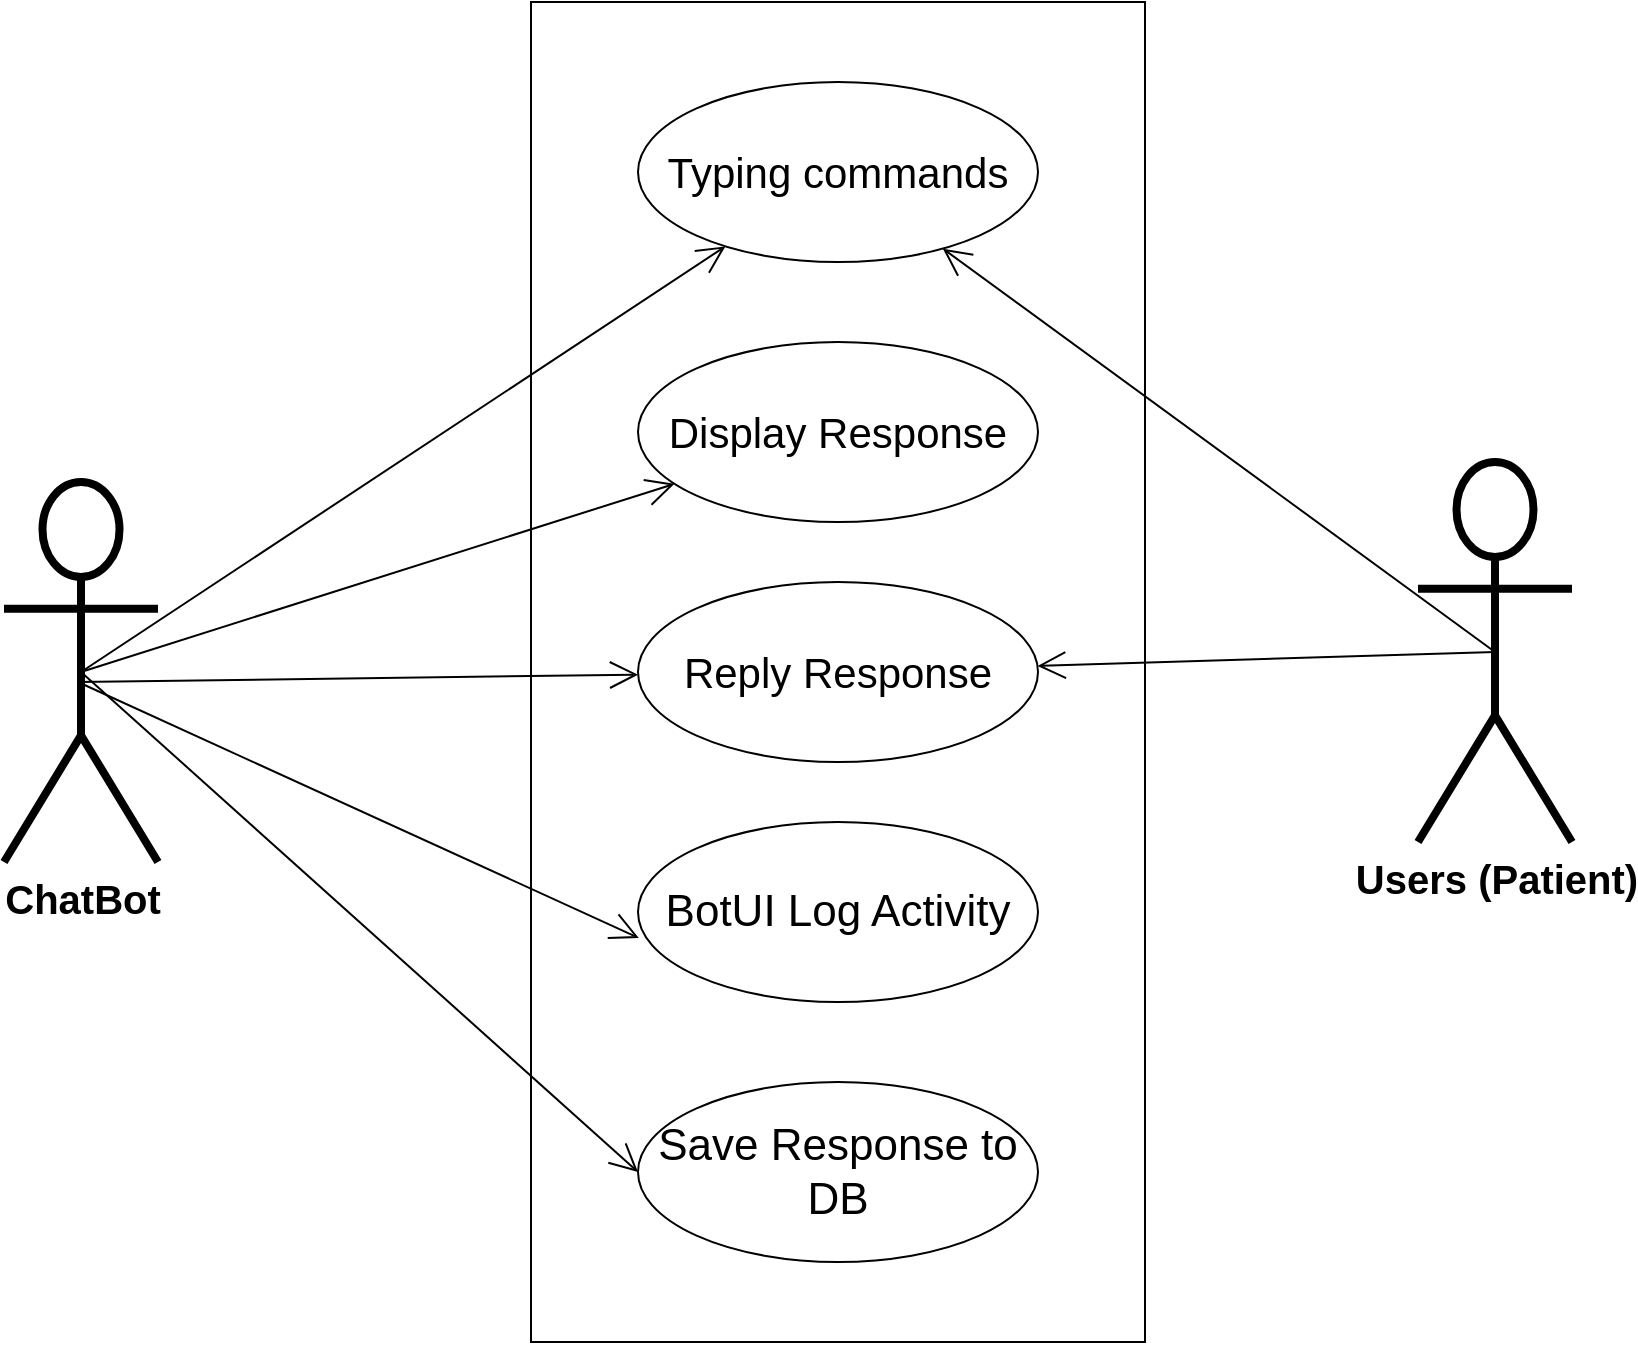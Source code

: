 <mxfile version="13.9.9" type="device"><diagram name="Page-1" id="e7e014a7-5840-1c2e-5031-d8a46d1fe8dd"><mxGraphModel dx="1724" dy="1673" grid="1" gridSize="10" guides="1" tooltips="1" connect="1" arrows="1" fold="1" page="1" pageScale="1" pageWidth="1169" pageHeight="826" background="#ffffff" math="0" shadow="0"><root><mxCell id="0"/><mxCell id="1" parent="0"/><mxCell id="Z_jNvDClnr_WPML_4qG5-42" value="" style="rounded=0;whiteSpace=wrap;html=1;" vertex="1" parent="1"><mxGeometry x="1546.5" y="60" width="307" height="670" as="geometry"/></mxCell><mxCell id="Z_jNvDClnr_WPML_4qG5-41" value="&lt;font size=&quot;1&quot;&gt;&lt;b style=&quot;font-size: 20px&quot;&gt;ChatBot&lt;/b&gt;&lt;/font&gt;" style="shape=umlActor;verticalLabelPosition=bottom;verticalAlign=top;html=1;strokeWidth=4;" vertex="1" parent="1"><mxGeometry x="1283" y="300" width="77" height="190" as="geometry"/></mxCell><mxCell id="Z_jNvDClnr_WPML_4qG5-43" value="&lt;font style=&quot;font-size: 21px&quot;&gt;Typing commands&lt;/font&gt;" style="ellipse;whiteSpace=wrap;html=1;" vertex="1" parent="1"><mxGeometry x="1600" y="100" width="200" height="90" as="geometry"/></mxCell><mxCell id="Z_jNvDClnr_WPML_4qG5-46" value="&lt;span style=&quot;font-size: 20px&quot;&gt;&lt;b&gt;Users (Patient)&lt;/b&gt;&lt;/span&gt;" style="shape=umlActor;verticalLabelPosition=bottom;verticalAlign=top;html=1;strokeWidth=4;" vertex="1" parent="1"><mxGeometry x="1990" y="290" width="77" height="190" as="geometry"/></mxCell><mxCell id="Z_jNvDClnr_WPML_4qG5-47" value="&lt;font style=&quot;font-size: 21px&quot;&gt;Display Response&lt;/font&gt;" style="ellipse;whiteSpace=wrap;html=1;" vertex="1" parent="1"><mxGeometry x="1600" y="230" width="200" height="90" as="geometry"/></mxCell><mxCell id="Z_jNvDClnr_WPML_4qG5-48" value="&lt;font style=&quot;font-size: 22px&quot;&gt;BotUI Log Activity&lt;/font&gt;" style="ellipse;whiteSpace=wrap;html=1;" vertex="1" parent="1"><mxGeometry x="1600" y="470" width="200" height="90" as="geometry"/></mxCell><mxCell id="Z_jNvDClnr_WPML_4qG5-49" value="&lt;font style=&quot;font-size: 22px&quot;&gt;Save Response to DB&lt;/font&gt;" style="ellipse;whiteSpace=wrap;html=1;" vertex="1" parent="1"><mxGeometry x="1600" y="600" width="200" height="90" as="geometry"/></mxCell><mxCell id="Z_jNvDClnr_WPML_4qG5-50" value="&lt;font style=&quot;font-size: 21px&quot;&gt;Reply Response&lt;/font&gt;" style="ellipse;whiteSpace=wrap;html=1;" vertex="1" parent="1"><mxGeometry x="1600" y="350" width="200" height="90" as="geometry"/></mxCell><mxCell id="Z_jNvDClnr_WPML_4qG5-53" value="" style="endArrow=open;endFill=1;endSize=12;html=1;exitX=0.5;exitY=0.5;exitDx=0;exitDy=0;exitPerimeter=0;" edge="1" parent="1" source="Z_jNvDClnr_WPML_4qG5-41" target="Z_jNvDClnr_WPML_4qG5-43"><mxGeometry width="160" relative="1" as="geometry"><mxPoint x="1590" y="440" as="sourcePoint"/><mxPoint x="1750" y="440" as="targetPoint"/></mxGeometry></mxCell><mxCell id="Z_jNvDClnr_WPML_4qG5-55" value="" style="endArrow=open;endFill=1;endSize=12;html=1;exitX=0.5;exitY=0.5;exitDx=0;exitDy=0;exitPerimeter=0;" edge="1" parent="1" source="Z_jNvDClnr_WPML_4qG5-41" target="Z_jNvDClnr_WPML_4qG5-47"><mxGeometry width="160" relative="1" as="geometry"><mxPoint x="1331.5" y="405" as="sourcePoint"/><mxPoint x="1653.712" y="192.194" as="targetPoint"/></mxGeometry></mxCell><mxCell id="Z_jNvDClnr_WPML_4qG5-56" value="" style="endArrow=open;endFill=1;endSize=12;html=1;" edge="1" parent="1" target="Z_jNvDClnr_WPML_4qG5-50"><mxGeometry width="160" relative="1" as="geometry"><mxPoint x="1320" y="400" as="sourcePoint"/><mxPoint x="1628.263" y="310.925" as="targetPoint"/></mxGeometry></mxCell><mxCell id="Z_jNvDClnr_WPML_4qG5-57" value="" style="endArrow=open;endFill=1;endSize=12;html=1;entryX=0.002;entryY=0.644;entryDx=0;entryDy=0;entryPerimeter=0;" edge="1" parent="1" target="Z_jNvDClnr_WPML_4qG5-48"><mxGeometry width="160" relative="1" as="geometry"><mxPoint x="1320" y="400" as="sourcePoint"/><mxPoint x="1610.043" y="406.315" as="targetPoint"/></mxGeometry></mxCell><mxCell id="Z_jNvDClnr_WPML_4qG5-58" value="" style="endArrow=open;endFill=1;endSize=12;html=1;entryX=0;entryY=0.5;entryDx=0;entryDy=0;exitX=0.5;exitY=0.5;exitDx=0;exitDy=0;exitPerimeter=0;" edge="1" parent="1" source="Z_jNvDClnr_WPML_4qG5-41" target="Z_jNvDClnr_WPML_4qG5-49"><mxGeometry width="160" relative="1" as="geometry"><mxPoint x="1420" y="580" as="sourcePoint"/><mxPoint x="1610.4" y="537.96" as="targetPoint"/></mxGeometry></mxCell><mxCell id="Z_jNvDClnr_WPML_4qG5-59" value="" style="endArrow=open;endFill=1;endSize=12;html=1;exitX=0.5;exitY=0.5;exitDx=0;exitDy=0;exitPerimeter=0;" edge="1" parent="1" source="Z_jNvDClnr_WPML_4qG5-46" target="Z_jNvDClnr_WPML_4qG5-43"><mxGeometry width="160" relative="1" as="geometry"><mxPoint x="1331.5" y="405" as="sourcePoint"/><mxPoint x="1610" y="655" as="targetPoint"/></mxGeometry></mxCell><mxCell id="Z_jNvDClnr_WPML_4qG5-60" value="" style="endArrow=open;endFill=1;endSize=12;html=1;exitX=0.5;exitY=0.5;exitDx=0;exitDy=0;exitPerimeter=0;" edge="1" parent="1" source="Z_jNvDClnr_WPML_4qG5-46" target="Z_jNvDClnr_WPML_4qG5-50"><mxGeometry width="160" relative="1" as="geometry"><mxPoint x="1980" y="430" as="sourcePoint"/><mxPoint x="1762.425" y="193.321" as="targetPoint"/></mxGeometry></mxCell></root></mxGraphModel></diagram></mxfile>